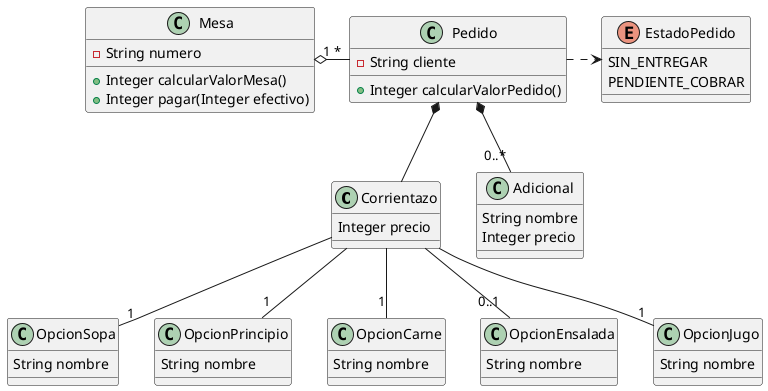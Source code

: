 @startuml

class Corrientazo {
    Integer precio
}

class OpcionSopa {
    String nombre
}

class OpcionPrincipio {
    String nombre
}

class OpcionCarne {
    String nombre
}

class OpcionEnsalada {
    String nombre
}

class OpcionJugo {
    String nombre
}

class Adicional {
    String nombre
    Integer precio
}

class Pedido {
    - String cliente
    + Integer calcularValorPedido()
}

class Mesa {
    - String numero
    + Integer calcularValorMesa()
    + Integer pagar(Integer efectivo)
}

enum EstadoPedido {
    SIN_ENTREGAR
    PENDIENTE_COBRAR
}

Mesa "1" o-right- "*" Pedido

Corrientazo -- "1" OpcionPrincipio
Corrientazo -- "1" OpcionSopa
Corrientazo -- "1" OpcionCarne
Corrientazo -- "0..1" OpcionEnsalada
Corrientazo -- "1" OpcionJugo

Pedido *-- Corrientazo
Pedido *-- "0..*" Adicional

Pedido .right.> EstadoPedido

@enduml